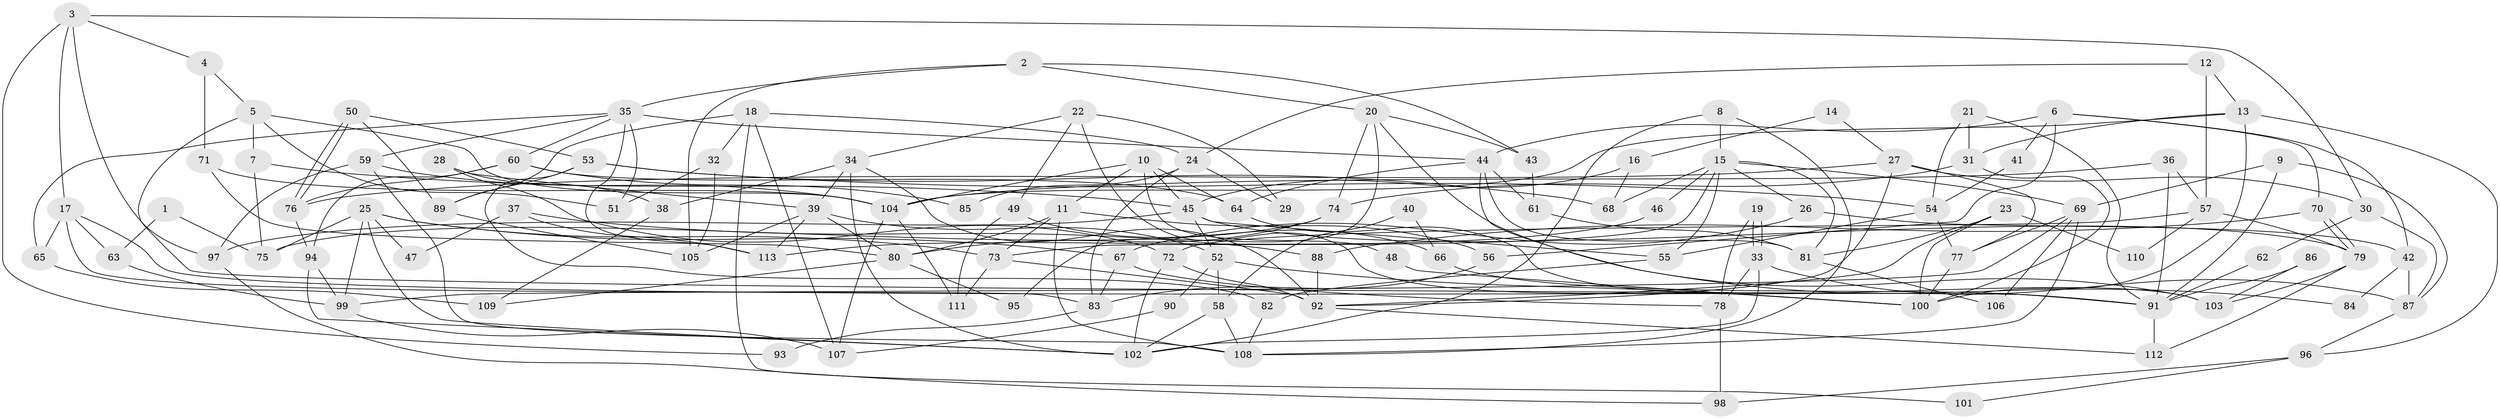 // coarse degree distribution, {2: 0.13924050632911392, 9: 0.02531645569620253, 5: 0.16455696202531644, 3: 0.24050632911392406, 6: 0.10126582278481013, 10: 0.0759493670886076, 7: 0.05063291139240506, 4: 0.16455696202531644, 8: 0.0379746835443038}
// Generated by graph-tools (version 1.1) at 2025/23/03/03/25 07:23:59]
// undirected, 113 vertices, 226 edges
graph export_dot {
graph [start="1"]
  node [color=gray90,style=filled];
  1;
  2;
  3;
  4;
  5;
  6;
  7;
  8;
  9;
  10;
  11;
  12;
  13;
  14;
  15;
  16;
  17;
  18;
  19;
  20;
  21;
  22;
  23;
  24;
  25;
  26;
  27;
  28;
  29;
  30;
  31;
  32;
  33;
  34;
  35;
  36;
  37;
  38;
  39;
  40;
  41;
  42;
  43;
  44;
  45;
  46;
  47;
  48;
  49;
  50;
  51;
  52;
  53;
  54;
  55;
  56;
  57;
  58;
  59;
  60;
  61;
  62;
  63;
  64;
  65;
  66;
  67;
  68;
  69;
  70;
  71;
  72;
  73;
  74;
  75;
  76;
  77;
  78;
  79;
  80;
  81;
  82;
  83;
  84;
  85;
  86;
  87;
  88;
  89;
  90;
  91;
  92;
  93;
  94;
  95;
  96;
  97;
  98;
  99;
  100;
  101;
  102;
  103;
  104;
  105;
  106;
  107;
  108;
  109;
  110;
  111;
  112;
  113;
  1 -- 63;
  1 -- 75;
  2 -- 105;
  2 -- 35;
  2 -- 20;
  2 -- 43;
  3 -- 4;
  3 -- 17;
  3 -- 30;
  3 -- 93;
  3 -- 97;
  4 -- 5;
  4 -- 71;
  5 -- 91;
  5 -- 104;
  5 -- 7;
  5 -- 51;
  6 -- 44;
  6 -- 56;
  6 -- 41;
  6 -- 42;
  6 -- 70;
  7 -- 45;
  7 -- 75;
  8 -- 102;
  8 -- 15;
  8 -- 108;
  9 -- 87;
  9 -- 69;
  9 -- 91;
  10 -- 11;
  10 -- 64;
  10 -- 45;
  10 -- 48;
  10 -- 104;
  11 -- 80;
  11 -- 108;
  11 -- 56;
  11 -- 73;
  12 -- 13;
  12 -- 57;
  12 -- 24;
  13 -- 100;
  13 -- 104;
  13 -- 31;
  13 -- 96;
  14 -- 16;
  14 -- 27;
  15 -- 55;
  15 -- 69;
  15 -- 26;
  15 -- 46;
  15 -- 68;
  15 -- 73;
  15 -- 81;
  16 -- 68;
  16 -- 45;
  17 -- 83;
  17 -- 91;
  17 -- 63;
  17 -- 65;
  18 -- 107;
  18 -- 89;
  18 -- 24;
  18 -- 32;
  18 -- 101;
  19 -- 78;
  19 -- 33;
  19 -- 33;
  20 -- 43;
  20 -- 74;
  20 -- 84;
  20 -- 95;
  21 -- 91;
  21 -- 31;
  21 -- 54;
  22 -- 34;
  22 -- 100;
  22 -- 29;
  22 -- 49;
  23 -- 92;
  23 -- 100;
  23 -- 81;
  23 -- 110;
  24 -- 29;
  24 -- 83;
  24 -- 85;
  25 -- 102;
  25 -- 73;
  25 -- 47;
  25 -- 67;
  25 -- 75;
  25 -- 99;
  26 -- 42;
  26 -- 67;
  27 -- 92;
  27 -- 76;
  27 -- 30;
  27 -- 77;
  28 -- 39;
  28 -- 72;
  28 -- 38;
  30 -- 62;
  30 -- 87;
  31 -- 74;
  31 -- 100;
  32 -- 51;
  32 -- 105;
  33 -- 78;
  33 -- 87;
  33 -- 102;
  34 -- 38;
  34 -- 102;
  34 -- 39;
  34 -- 92;
  35 -- 59;
  35 -- 60;
  35 -- 44;
  35 -- 51;
  35 -- 65;
  35 -- 113;
  36 -- 57;
  36 -- 104;
  36 -- 91;
  37 -- 88;
  37 -- 113;
  37 -- 47;
  38 -- 109;
  39 -- 52;
  39 -- 80;
  39 -- 105;
  39 -- 113;
  40 -- 58;
  40 -- 66;
  41 -- 54;
  42 -- 87;
  42 -- 84;
  43 -- 61;
  44 -- 81;
  44 -- 61;
  44 -- 64;
  44 -- 103;
  45 -- 79;
  45 -- 52;
  45 -- 55;
  45 -- 97;
  46 -- 113;
  48 -- 100;
  49 -- 111;
  49 -- 66;
  50 -- 76;
  50 -- 76;
  50 -- 53;
  50 -- 89;
  52 -- 100;
  52 -- 58;
  52 -- 90;
  53 -- 89;
  53 -- 54;
  53 -- 68;
  53 -- 82;
  54 -- 77;
  54 -- 55;
  55 -- 82;
  56 -- 83;
  57 -- 72;
  57 -- 79;
  57 -- 110;
  58 -- 108;
  58 -- 102;
  59 -- 97;
  59 -- 108;
  59 -- 104;
  60 -- 76;
  60 -- 64;
  60 -- 85;
  60 -- 94;
  61 -- 81;
  62 -- 91;
  63 -- 99;
  64 -- 103;
  65 -- 109;
  66 -- 91;
  67 -- 78;
  67 -- 83;
  69 -- 99;
  69 -- 108;
  69 -- 77;
  69 -- 106;
  70 -- 79;
  70 -- 79;
  70 -- 88;
  71 -- 104;
  71 -- 80;
  72 -- 92;
  72 -- 102;
  73 -- 92;
  73 -- 111;
  74 -- 75;
  74 -- 80;
  76 -- 94;
  77 -- 100;
  78 -- 98;
  79 -- 112;
  79 -- 103;
  80 -- 95;
  80 -- 109;
  81 -- 106;
  82 -- 108;
  83 -- 93;
  86 -- 91;
  86 -- 103;
  87 -- 96;
  88 -- 92;
  89 -- 105;
  90 -- 107;
  91 -- 112;
  92 -- 112;
  94 -- 102;
  94 -- 99;
  96 -- 98;
  96 -- 101;
  97 -- 98;
  99 -- 107;
  104 -- 107;
  104 -- 111;
}
